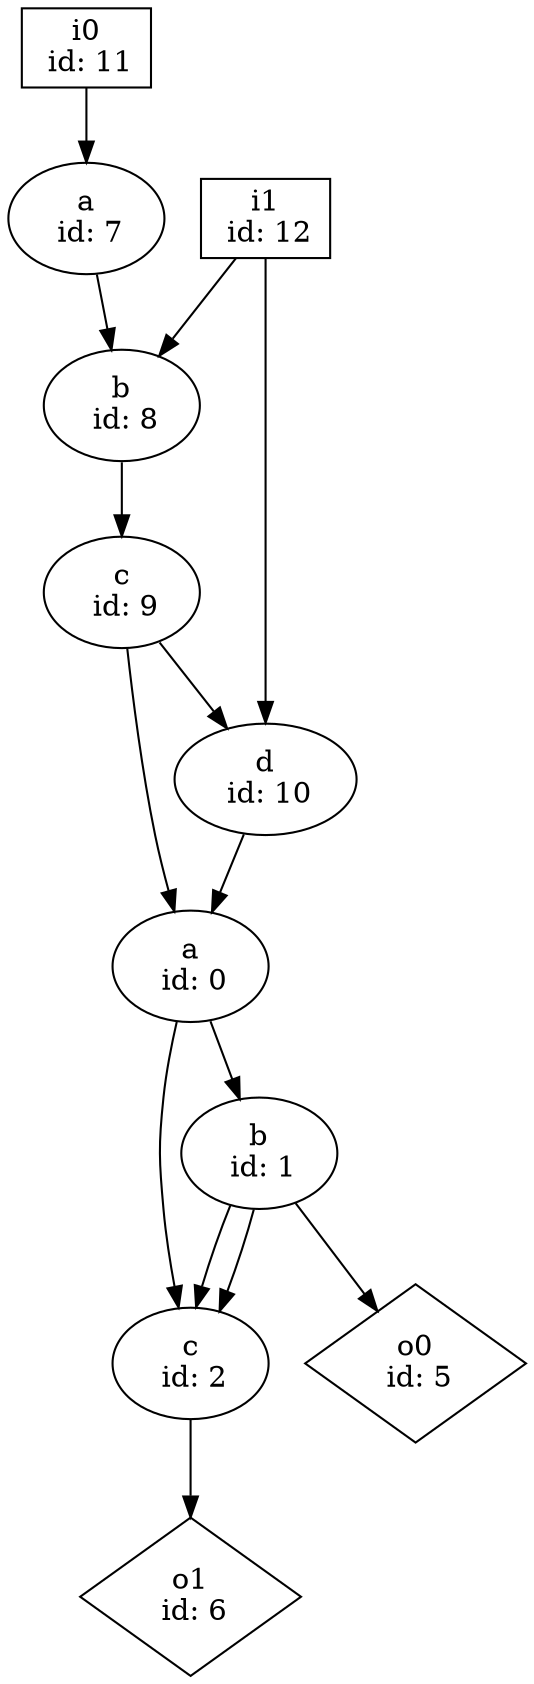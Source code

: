 digraph G {
n0 [label="a\n id: 0"];
n1 [label="b\n id: 1"];
n2 [label="c\n id: 2"];
n5 [label="o0\n id: 5",shape="diamond"];
n6 [label="o1\n id: 6",shape="diamond"];
n7 [label="a\n id: 7"];
n8 [label="b\n id: 8"];
n9 [label="c\n id: 9"];
n10 [label="d\n id: 10"];
n11 [label="i0\n id: 11",shape="box"];
n12 [label="i1\n id: 12",shape="box"];
n0 -> n1
n0 -> n2
n1 -> n2
n1 -> n2
n1 -> n5
n2 -> n6
n7 -> n8
n8 -> n9
n9 -> n10
n9 -> n0
n10 -> n0
n11 -> n7
n12 -> n8
n12 -> n10
}
